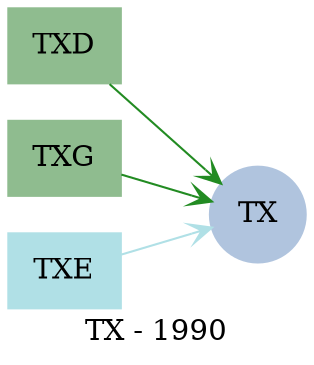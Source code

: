 strict digraph result_commodity_TX {
	label       = "TX - 1990" ;

	compound    = "True" ;
	concentrate = "True" ;
	rankdir     = "LR" ;
	splines     = "True" ;

	node [ shape="box", style="filled" ] ;
	edge [
	  arrowhead  = "vee",
	  fontsize   = "8",
	  label      = "   ",
	  labelfloat = "False",
	  labelfontcolor = "lightgreen"
	  len        = "2",
	  weight     = "0.5",
	] ;

	"TX" [ color="lightsteelblue", href="../results/results1990.svg", shape="circle" ] ;

	subgraph used_techs {
		node [ color="darkseagreen" ] ;

		"TXD" [ href="../results/results_TXD_1990.svg" ] ;
		"TXG" [ href="../results/results_TXG_1990.svg" ] ;
	}

	subgraph used_techs {
		node [ color="powderblue" ] ;

		"TXE" ;
	}

	subgraph in_use_flows {
		edge [ color="forestgreen" ] ;

		"TXD" -> "TX" ;
		"TXG" -> "TX" ;
	}

	subgraph unused_flows {
		edge [ color="powderblue" ] ;

		"TXE" -> "TX" ;
	}
}
